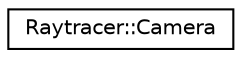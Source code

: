 digraph "Graphical Class Hierarchy"
{
 // LATEX_PDF_SIZE
  edge [fontname="Helvetica",fontsize="10",labelfontname="Helvetica",labelfontsize="10"];
  node [fontname="Helvetica",fontsize="10",shape=record];
  rankdir="LR";
  Node0 [label="Raytracer::Camera",height=0.2,width=0.4,color="black", fillcolor="white", style="filled",URL="$classRaytracer_1_1Camera.html",tooltip="A class that represents a camera in the raytracer."];
}
